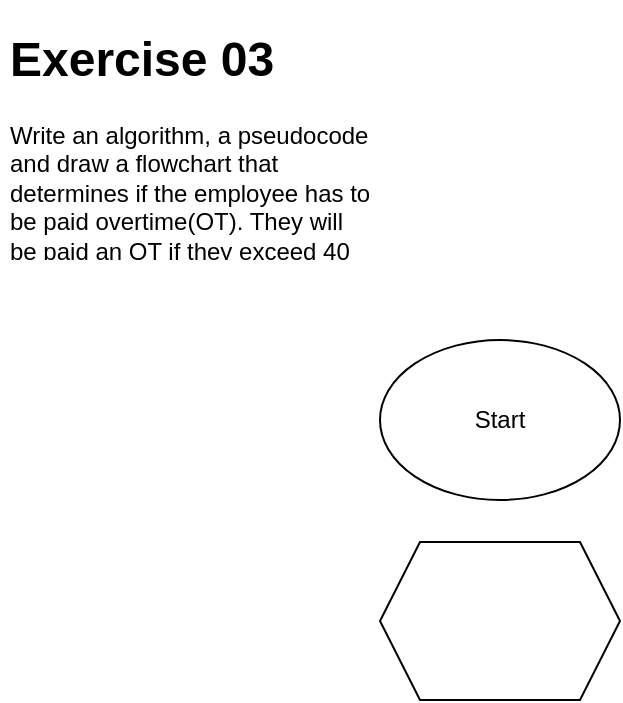 <mxfile version="20.3.0" type="github">
  <diagram id="TYeDfcO-ebLdJnFHrg0i" name="Page-1">
    <mxGraphModel dx="512" dy="1657" grid="1" gridSize="10" guides="1" tooltips="1" connect="1" arrows="1" fold="1" page="1" pageScale="1" pageWidth="850" pageHeight="1100" math="0" shadow="0">
      <root>
        <mxCell id="0" />
        <mxCell id="1" parent="0" />
        <mxCell id="IJcC9iv3ISZE87UZAg1H-1" value="&lt;div&gt;Start&lt;/div&gt;" style="ellipse;whiteSpace=wrap;html=1;" vertex="1" parent="1">
          <mxGeometry x="200" y="100" width="120" height="80" as="geometry" />
        </mxCell>
        <mxCell id="IJcC9iv3ISZE87UZAg1H-2" value="&lt;h1&gt;Exercise 03&lt;br&gt;&lt;/h1&gt;&lt;p&gt;Write an algorithm, a pseudocode and draw a flowchart that determines if the employee has to be paid overtime(OT). They will be paid an OT if they exceed 40 hours work in a week , regular pay (RP) if less that or equal to 40 hours only. Display &quot;OT Pay&quot; or &quot;RP Pay&quot; based on this condition.&lt;br&gt;&lt;/p&gt;" style="text;html=1;strokeColor=none;fillColor=none;spacing=5;spacingTop=-20;whiteSpace=wrap;overflow=hidden;rounded=0;" vertex="1" parent="1">
          <mxGeometry x="10" y="-60" width="190" height="120" as="geometry" />
        </mxCell>
        <mxCell id="IJcC9iv3ISZE87UZAg1H-4" value="" style="shape=hexagon;perimeter=hexagonPerimeter2;whiteSpace=wrap;html=1;fixedSize=1;" vertex="1" parent="1">
          <mxGeometry x="200" y="201" width="120" height="79" as="geometry" />
        </mxCell>
      </root>
    </mxGraphModel>
  </diagram>
</mxfile>
